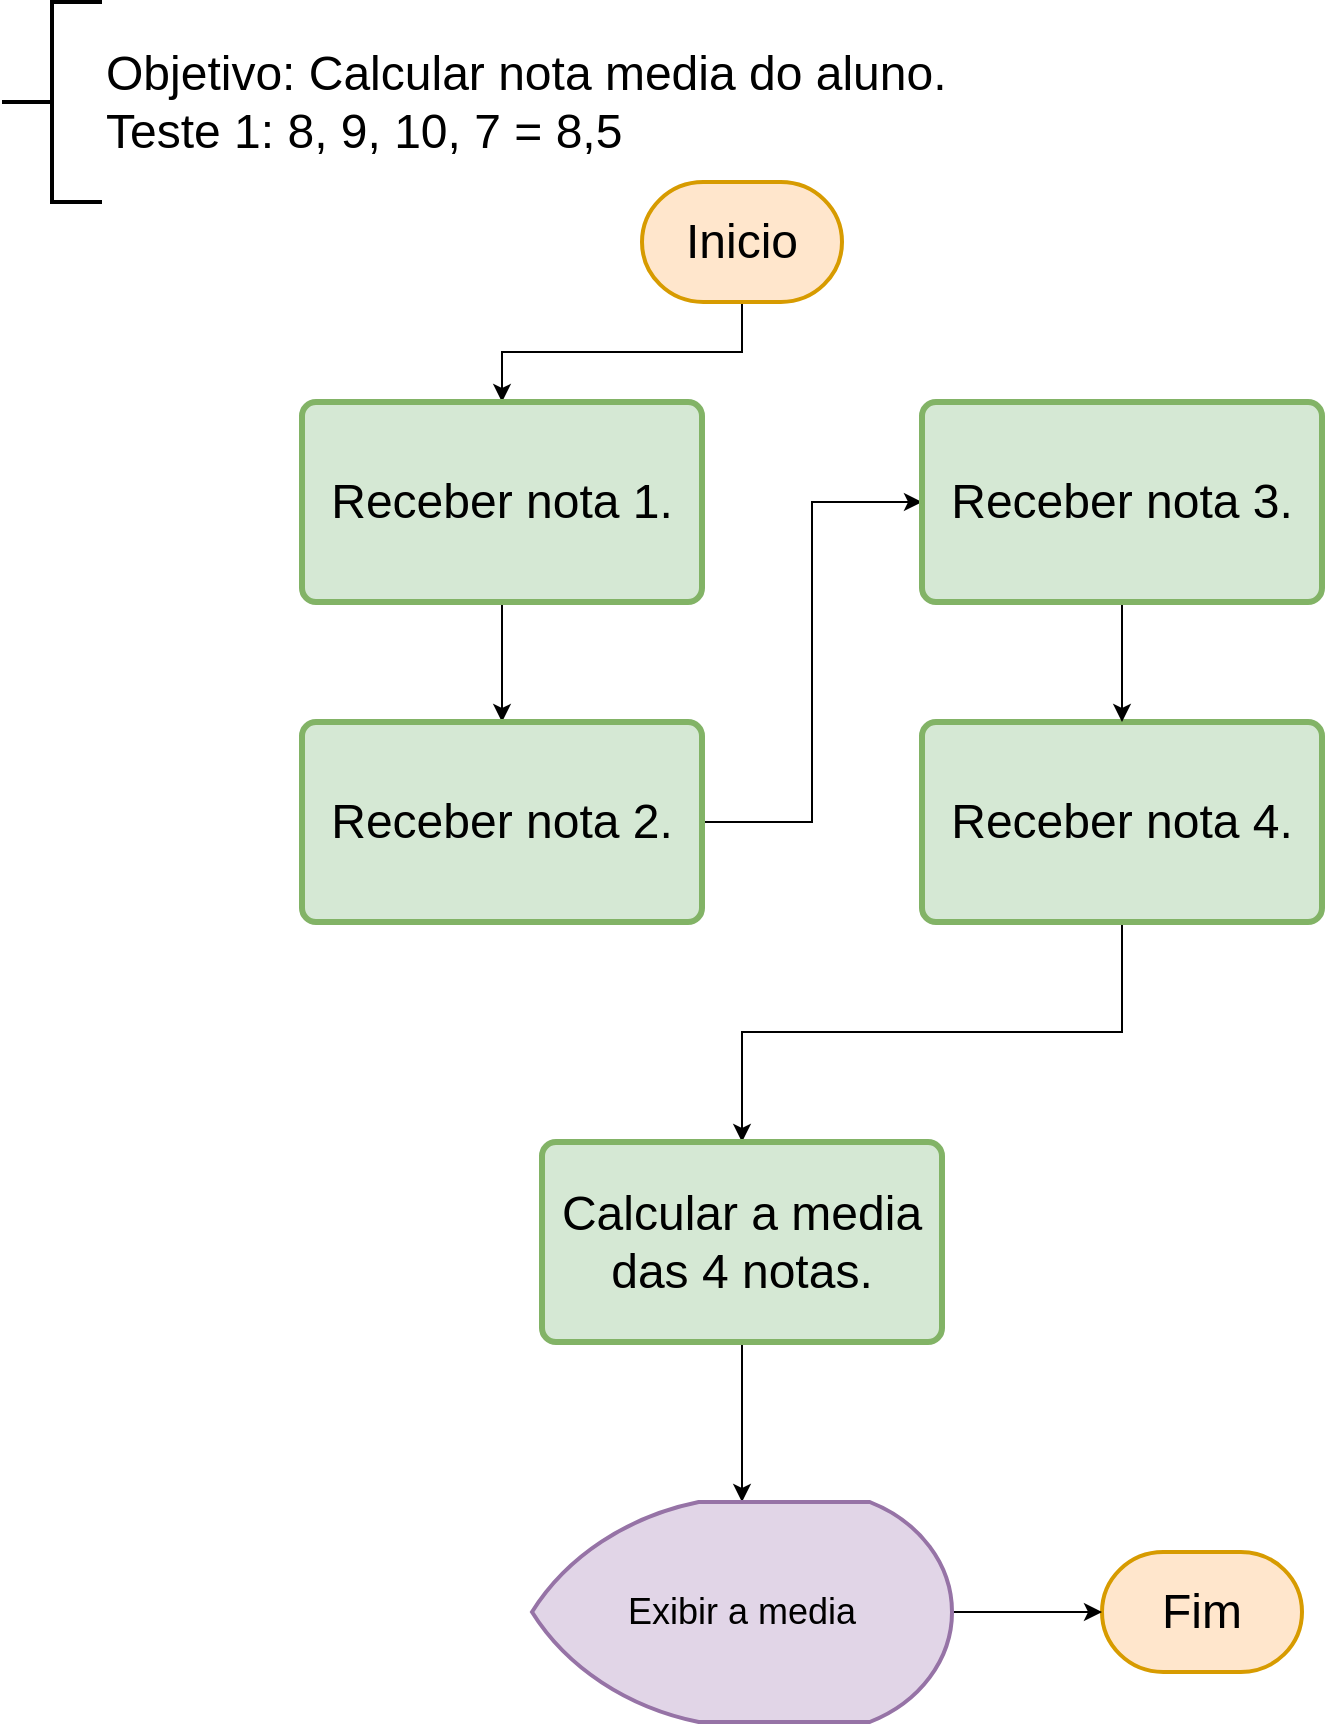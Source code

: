 <mxfile version="20.3.0" type="github"><diagram id="S-h85ZhSONqcsk4opssn" name="Página-1"><mxGraphModel dx="1778" dy="946" grid="1" gridSize="10" guides="1" tooltips="1" connect="1" arrows="1" fold="1" page="1" pageScale="1" pageWidth="827" pageHeight="1169" math="0" shadow="0"><root><mxCell id="0"/><mxCell id="1" parent="0"/><mxCell id="GmF-pUQcsCZysbQerN3h-1" value="&lt;font style=&quot;font-size: 24px;&quot;&gt;Objetivo: Calcular nota media do aluno.&lt;br&gt;Teste 1: 8, 9, 10, 7 = 8,5&lt;br&gt;&lt;/font&gt;" style="strokeWidth=2;html=1;shape=mxgraph.flowchart.annotation_2;align=left;labelPosition=right;pointerEvents=1;" parent="1" vertex="1"><mxGeometry x="30" y="30" width="50" height="100" as="geometry"/></mxCell><mxCell id="GmF-pUQcsCZysbQerN3h-7" value="" style="edgeStyle=orthogonalEdgeStyle;rounded=0;orthogonalLoop=1;jettySize=auto;html=1;fontSize=24;" parent="1" source="GmF-pUQcsCZysbQerN3h-2" target="GmF-pUQcsCZysbQerN3h-4" edge="1"><mxGeometry relative="1" as="geometry"/></mxCell><mxCell id="GmF-pUQcsCZysbQerN3h-2" value="Inicio" style="strokeWidth=2;html=1;shape=mxgraph.flowchart.terminator;whiteSpace=wrap;fontSize=24;fillColor=#ffe6cc;strokeColor=#d79b00;" parent="1" vertex="1"><mxGeometry x="350" y="120" width="100" height="60" as="geometry"/></mxCell><mxCell id="GmF-pUQcsCZysbQerN3h-3" value="Fim" style="strokeWidth=2;html=1;shape=mxgraph.flowchart.terminator;whiteSpace=wrap;fontSize=24;fillColor=#ffe6cc;strokeColor=#d79b00;" parent="1" vertex="1"><mxGeometry x="580" y="805" width="100" height="60" as="geometry"/></mxCell><mxCell id="GmF-pUQcsCZysbQerN3h-8" value="" style="edgeStyle=orthogonalEdgeStyle;rounded=0;orthogonalLoop=1;jettySize=auto;html=1;fontSize=24;" parent="1" source="GmF-pUQcsCZysbQerN3h-4" edge="1"><mxGeometry relative="1" as="geometry"><mxPoint x="280" y="390" as="targetPoint"/></mxGeometry></mxCell><mxCell id="GmF-pUQcsCZysbQerN3h-4" value="Receber nota 1." style="rounded=1;whiteSpace=wrap;html=1;absoluteArcSize=1;arcSize=14;strokeWidth=3;fontSize=24;fillColor=#d5e8d4;strokeColor=#82b366;shadow=0;sketch=0;glass=0;" parent="1" vertex="1"><mxGeometry x="180" y="230" width="200" height="100" as="geometry"/></mxCell><mxCell id="GmF-pUQcsCZysbQerN3h-11" value="" style="edgeStyle=orthogonalEdgeStyle;rounded=0;orthogonalLoop=1;jettySize=auto;html=1;fontSize=24;startArrow=none;" parent="1" source="vafgPj5-waPTrQCMTda--9" target="GmF-pUQcsCZysbQerN3h-3" edge="1"><mxGeometry relative="1" as="geometry"><mxPoint x="400" y="630" as="sourcePoint"/></mxGeometry></mxCell><mxCell id="vafgPj5-waPTrQCMTda--8" style="edgeStyle=orthogonalEdgeStyle;rounded=0;orthogonalLoop=1;jettySize=auto;html=1;entryX=0.5;entryY=0;entryDx=0;entryDy=0;" edge="1" parent="1" source="vafgPj5-waPTrQCMTda--1" target="vafgPj5-waPTrQCMTda--7"><mxGeometry relative="1" as="geometry"/></mxCell><mxCell id="vafgPj5-waPTrQCMTda--1" value="Receber nota 4." style="rounded=1;whiteSpace=wrap;html=1;absoluteArcSize=1;arcSize=14;strokeWidth=3;fontSize=24;fillColor=#d5e8d4;strokeColor=#82b366;shadow=0;sketch=0;glass=0;" vertex="1" parent="1"><mxGeometry x="490" y="390" width="200" height="100" as="geometry"/></mxCell><mxCell id="vafgPj5-waPTrQCMTda--4" style="edgeStyle=orthogonalEdgeStyle;rounded=0;orthogonalLoop=1;jettySize=auto;html=1;entryX=0;entryY=0.5;entryDx=0;entryDy=0;" edge="1" parent="1" source="vafgPj5-waPTrQCMTda--2" target="vafgPj5-waPTrQCMTda--3"><mxGeometry relative="1" as="geometry"/></mxCell><mxCell id="vafgPj5-waPTrQCMTda--2" value="Receber nota 2." style="rounded=1;whiteSpace=wrap;html=1;absoluteArcSize=1;arcSize=14;strokeWidth=3;fontSize=24;fillColor=#d5e8d4;strokeColor=#82b366;shadow=0;sketch=0;glass=0;" vertex="1" parent="1"><mxGeometry x="180" y="390" width="200" height="100" as="geometry"/></mxCell><mxCell id="vafgPj5-waPTrQCMTda--5" value="" style="edgeStyle=orthogonalEdgeStyle;rounded=0;orthogonalLoop=1;jettySize=auto;html=1;" edge="1" parent="1" source="vafgPj5-waPTrQCMTda--3" target="vafgPj5-waPTrQCMTda--1"><mxGeometry relative="1" as="geometry"/></mxCell><mxCell id="vafgPj5-waPTrQCMTda--3" value="Receber nota 3." style="rounded=1;whiteSpace=wrap;html=1;absoluteArcSize=1;arcSize=14;strokeWidth=3;fontSize=24;fillColor=#d5e8d4;strokeColor=#82b366;shadow=0;sketch=0;glass=0;" vertex="1" parent="1"><mxGeometry x="490" y="230" width="200" height="100" as="geometry"/></mxCell><mxCell id="vafgPj5-waPTrQCMTda--12" value="" style="edgeStyle=orthogonalEdgeStyle;rounded=0;orthogonalLoop=1;jettySize=auto;html=1;fontSize=18;" edge="1" parent="1" source="vafgPj5-waPTrQCMTda--7" target="vafgPj5-waPTrQCMTda--9"><mxGeometry relative="1" as="geometry"/></mxCell><mxCell id="vafgPj5-waPTrQCMTda--7" value="Calcular a media das 4 notas." style="rounded=1;whiteSpace=wrap;html=1;absoluteArcSize=1;arcSize=14;strokeWidth=3;fontSize=24;fillColor=#d5e8d4;strokeColor=#82b366;shadow=0;sketch=0;glass=0;" vertex="1" parent="1"><mxGeometry x="300" y="600" width="200" height="100" as="geometry"/></mxCell><mxCell id="vafgPj5-waPTrQCMTda--9" value="&lt;font style=&quot;font-size: 18px;&quot;&gt;Exibir a media&lt;/font&gt;" style="strokeWidth=2;html=1;shape=mxgraph.flowchart.display;whiteSpace=wrap;fillColor=#e1d5e7;strokeColor=#9673a6;" vertex="1" parent="1"><mxGeometry x="295" y="780" width="210" height="110" as="geometry"/></mxCell></root></mxGraphModel></diagram></mxfile>